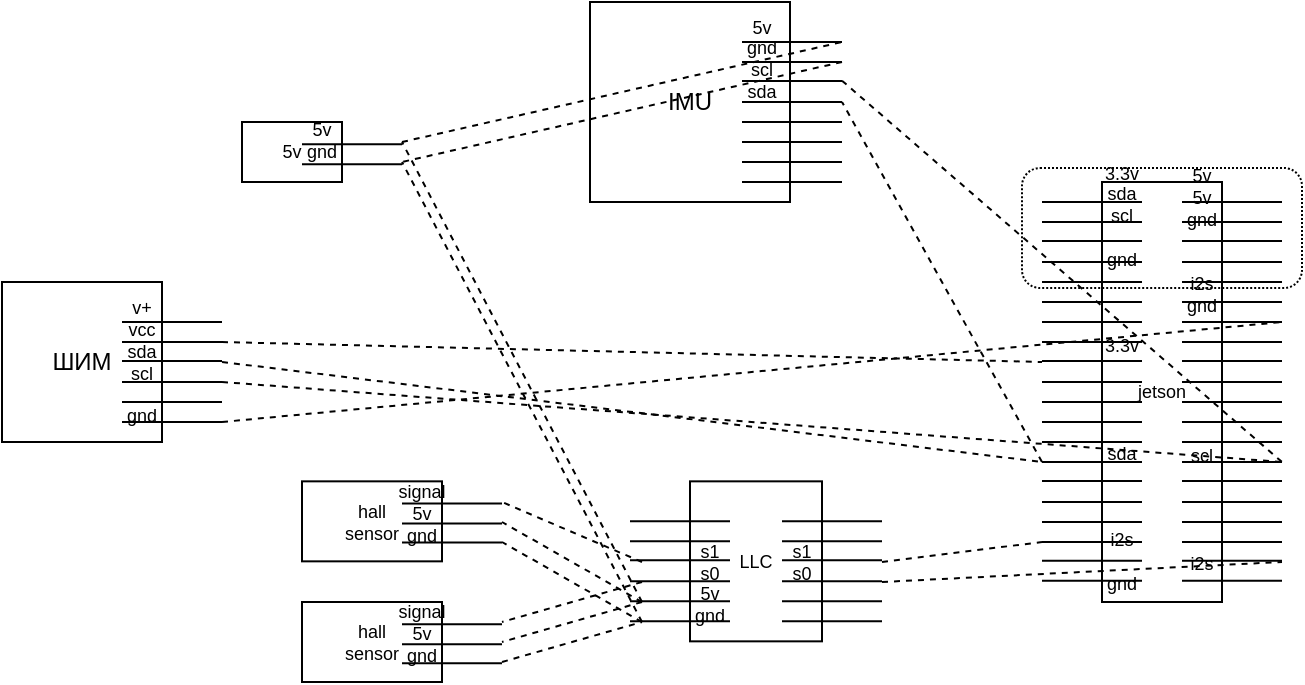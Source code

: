 <mxfile version="14.1.8" type="github">
  <diagram id="JsutUQx6NK4XxqGc4MJt" name="Page-1">
    <mxGraphModel dx="796" dy="476" grid="1" gridSize="10" guides="1" tooltips="1" connect="1" arrows="1" fold="1" page="1" pageScale="1" pageWidth="413" pageHeight="583" math="0" shadow="0">
      <root>
        <mxCell id="0" />
        <mxCell id="1" parent="0" />
        <mxCell id="KwUh2jPh4wp6yOu8MJGP-1" value="ШИМ" style="whiteSpace=wrap;html=1;aspect=fixed;" parent="1" vertex="1">
          <mxGeometry x="90" y="250" width="80" height="80" as="geometry" />
        </mxCell>
        <mxCell id="KwUh2jPh4wp6yOu8MJGP-2" value="" style="endArrow=none;html=1;" parent="1" edge="1">
          <mxGeometry width="50" height="50" relative="1" as="geometry">
            <mxPoint x="150" y="270" as="sourcePoint" />
            <mxPoint x="200" y="270" as="targetPoint" />
          </mxGeometry>
        </mxCell>
        <mxCell id="KwUh2jPh4wp6yOu8MJGP-3" value="" style="endArrow=none;html=1;" parent="1" edge="1">
          <mxGeometry width="50" height="50" relative="1" as="geometry">
            <mxPoint x="150" y="280" as="sourcePoint" />
            <mxPoint x="200" y="280" as="targetPoint" />
            <Array as="points">
              <mxPoint x="170" y="280" />
            </Array>
          </mxGeometry>
        </mxCell>
        <mxCell id="KwUh2jPh4wp6yOu8MJGP-4" value="" style="endArrow=none;html=1;" parent="1" edge="1">
          <mxGeometry width="50" height="50" relative="1" as="geometry">
            <mxPoint x="150" y="289.5" as="sourcePoint" />
            <mxPoint x="200" y="289.5" as="targetPoint" />
          </mxGeometry>
        </mxCell>
        <mxCell id="KwUh2jPh4wp6yOu8MJGP-5" value="" style="endArrow=none;html=1;" parent="1" edge="1">
          <mxGeometry width="50" height="50" relative="1" as="geometry">
            <mxPoint x="150" y="300" as="sourcePoint" />
            <mxPoint x="200" y="300" as="targetPoint" />
          </mxGeometry>
        </mxCell>
        <mxCell id="KwUh2jPh4wp6yOu8MJGP-6" value="" style="endArrow=none;html=1;" parent="1" edge="1">
          <mxGeometry width="50" height="50" relative="1" as="geometry">
            <mxPoint x="150" y="310" as="sourcePoint" />
            <mxPoint x="200" y="310" as="targetPoint" />
          </mxGeometry>
        </mxCell>
        <mxCell id="KwUh2jPh4wp6yOu8MJGP-7" value="" style="endArrow=none;html=1;" parent="1" edge="1">
          <mxGeometry width="50" height="50" relative="1" as="geometry">
            <mxPoint x="150" y="320" as="sourcePoint" />
            <mxPoint x="200" y="320" as="targetPoint" />
          </mxGeometry>
        </mxCell>
        <mxCell id="KwUh2jPh4wp6yOu8MJGP-8" value="v+&lt;br style=&quot;font-size: 9px;&quot;&gt;vcc&lt;br style=&quot;font-size: 9px;&quot;&gt;sda&lt;br style=&quot;font-size: 9px;&quot;&gt;scl&lt;br style=&quot;font-size: 9px;&quot;&gt;&lt;br style=&quot;font-size: 9px;&quot;&gt;gnd" style="text;html=1;strokeColor=none;fillColor=none;align=center;verticalAlign=middle;whiteSpace=wrap;rounded=0;fontSize=9;" parent="1" vertex="1">
          <mxGeometry x="140" y="280" width="40" height="20" as="geometry" />
        </mxCell>
        <mxCell id="KwUh2jPh4wp6yOu8MJGP-10" value="jetson" style="rounded=0;whiteSpace=wrap;html=1;fontSize=9;" parent="1" vertex="1">
          <mxGeometry x="640" y="200" width="60" height="210" as="geometry" />
        </mxCell>
        <mxCell id="KwUh2jPh4wp6yOu8MJGP-18" value="" style="endArrow=none;html=1;" parent="1" edge="1">
          <mxGeometry width="50" height="50" relative="1" as="geometry">
            <mxPoint x="680" y="210" as="sourcePoint" />
            <mxPoint x="730" y="210" as="targetPoint" />
          </mxGeometry>
        </mxCell>
        <mxCell id="KwUh2jPh4wp6yOu8MJGP-19" value="" style="endArrow=none;html=1;" parent="1" edge="1">
          <mxGeometry width="50" height="50" relative="1" as="geometry">
            <mxPoint x="680" y="220" as="sourcePoint" />
            <mxPoint x="730" y="220" as="targetPoint" />
            <Array as="points">
              <mxPoint x="700" y="220" />
            </Array>
          </mxGeometry>
        </mxCell>
        <mxCell id="KwUh2jPh4wp6yOu8MJGP-20" value="" style="endArrow=none;html=1;" parent="1" edge="1">
          <mxGeometry width="50" height="50" relative="1" as="geometry">
            <mxPoint x="680" y="229.5" as="sourcePoint" />
            <mxPoint x="730" y="229.5" as="targetPoint" />
          </mxGeometry>
        </mxCell>
        <mxCell id="KwUh2jPh4wp6yOu8MJGP-21" value="" style="endArrow=none;html=1;" parent="1" edge="1">
          <mxGeometry width="50" height="50" relative="1" as="geometry">
            <mxPoint x="680" y="240" as="sourcePoint" />
            <mxPoint x="730" y="240" as="targetPoint" />
          </mxGeometry>
        </mxCell>
        <mxCell id="KwUh2jPh4wp6yOu8MJGP-22" value="" style="endArrow=none;html=1;" parent="1" edge="1">
          <mxGeometry width="50" height="50" relative="1" as="geometry">
            <mxPoint x="680" y="250" as="sourcePoint" />
            <mxPoint x="730" y="250" as="targetPoint" />
          </mxGeometry>
        </mxCell>
        <mxCell id="KwUh2jPh4wp6yOu8MJGP-23" value="" style="endArrow=none;html=1;" parent="1" edge="1">
          <mxGeometry width="50" height="50" relative="1" as="geometry">
            <mxPoint x="680" y="260" as="sourcePoint" />
            <mxPoint x="730" y="260" as="targetPoint" />
          </mxGeometry>
        </mxCell>
        <mxCell id="KwUh2jPh4wp6yOu8MJGP-24" value="5v&lt;br style=&quot;font-size: 9px&quot;&gt;5v&lt;br style=&quot;font-size: 9px&quot;&gt;gnd&lt;br style=&quot;font-size: 9px&quot;&gt;&lt;br style=&quot;font-size: 9px&quot;&gt;&lt;br style=&quot;font-size: 9px&quot;&gt;i2s&lt;br&gt;gnd&lt;br&gt;&lt;br&gt;&lt;br&gt;&lt;br&gt;&lt;br&gt;&lt;br&gt;&lt;br&gt;scl&lt;br&gt;&lt;br&gt;&lt;br&gt;&lt;br&gt;&lt;br&gt;i2s" style="text;html=1;strokeColor=none;fillColor=none;align=center;verticalAlign=middle;whiteSpace=wrap;rounded=0;fontSize=9;" parent="1" vertex="1">
          <mxGeometry x="670" y="284" width="40" height="20" as="geometry" />
        </mxCell>
        <mxCell id="KwUh2jPh4wp6yOu8MJGP-25" value="" style="endArrow=none;html=1;" parent="1" edge="1">
          <mxGeometry width="50" height="50" relative="1" as="geometry">
            <mxPoint x="610.0" y="210" as="sourcePoint" />
            <mxPoint x="660" y="210" as="targetPoint" />
          </mxGeometry>
        </mxCell>
        <mxCell id="KwUh2jPh4wp6yOu8MJGP-26" value="" style="endArrow=none;html=1;" parent="1" edge="1">
          <mxGeometry width="50" height="50" relative="1" as="geometry">
            <mxPoint x="610.0" y="220" as="sourcePoint" />
            <mxPoint x="660" y="220" as="targetPoint" />
            <Array as="points">
              <mxPoint x="630" y="220" />
            </Array>
          </mxGeometry>
        </mxCell>
        <mxCell id="KwUh2jPh4wp6yOu8MJGP-27" value="" style="endArrow=none;html=1;" parent="1" edge="1">
          <mxGeometry width="50" height="50" relative="1" as="geometry">
            <mxPoint x="610.0" y="229.5" as="sourcePoint" />
            <mxPoint x="660" y="229.5" as="targetPoint" />
          </mxGeometry>
        </mxCell>
        <mxCell id="KwUh2jPh4wp6yOu8MJGP-28" value="" style="endArrow=none;html=1;" parent="1" edge="1">
          <mxGeometry width="50" height="50" relative="1" as="geometry">
            <mxPoint x="610.0" y="240" as="sourcePoint" />
            <mxPoint x="660" y="240" as="targetPoint" />
          </mxGeometry>
        </mxCell>
        <mxCell id="KwUh2jPh4wp6yOu8MJGP-29" value="" style="endArrow=none;html=1;" parent="1" edge="1">
          <mxGeometry width="50" height="50" relative="1" as="geometry">
            <mxPoint x="610.0" y="250" as="sourcePoint" />
            <mxPoint x="660" y="250" as="targetPoint" />
          </mxGeometry>
        </mxCell>
        <mxCell id="KwUh2jPh4wp6yOu8MJGP-30" value="" style="endArrow=none;html=1;" parent="1" edge="1">
          <mxGeometry width="50" height="50" relative="1" as="geometry">
            <mxPoint x="610.0" y="260" as="sourcePoint" />
            <mxPoint x="660" y="260" as="targetPoint" />
          </mxGeometry>
        </mxCell>
        <mxCell id="KwUh2jPh4wp6yOu8MJGP-31" value="3.3v&lt;br style=&quot;font-size: 9px&quot;&gt;sda&lt;br style=&quot;font-size: 9px&quot;&gt;scl&lt;br style=&quot;font-size: 9px&quot;&gt;&lt;br style=&quot;font-size: 9px&quot;&gt;gnd&lt;br&gt;&lt;br&gt;&lt;br&gt;&lt;br&gt;3.3v&lt;br&gt;&lt;br&gt;&lt;br&gt;&lt;br&gt;&lt;br&gt;sda&lt;br&gt;&lt;br&gt;&lt;br&gt;&lt;br&gt;i2s&lt;br&gt;&lt;br&gt;gnd" style="text;html=1;strokeColor=none;fillColor=none;align=center;verticalAlign=middle;whiteSpace=wrap;rounded=0;fontSize=9;" parent="1" vertex="1">
          <mxGeometry x="630" y="288" width="40" height="20" as="geometry" />
        </mxCell>
        <mxCell id="KwUh2jPh4wp6yOu8MJGP-35" value="" style="endArrow=none;dashed=1;html=1;fontSize=9;" parent="1" edge="1">
          <mxGeometry width="50" height="50" relative="1" as="geometry">
            <mxPoint x="200" y="280" as="sourcePoint" />
            <mxPoint x="610" y="290" as="targetPoint" />
          </mxGeometry>
        </mxCell>
        <mxCell id="KwUh2jPh4wp6yOu8MJGP-36" value="" style="endArrow=none;dashed=1;html=1;fontSize=9;" parent="1" edge="1">
          <mxGeometry width="50" height="50" relative="1" as="geometry">
            <mxPoint x="200" y="290" as="sourcePoint" />
            <mxPoint x="610" y="340" as="targetPoint" />
          </mxGeometry>
        </mxCell>
        <mxCell id="KwUh2jPh4wp6yOu8MJGP-37" value="" style="endArrow=none;dashed=1;html=1;fontSize=9;" parent="1" edge="1">
          <mxGeometry width="50" height="50" relative="1" as="geometry">
            <mxPoint x="200" y="300" as="sourcePoint" />
            <mxPoint x="730" y="340" as="targetPoint" />
          </mxGeometry>
        </mxCell>
        <mxCell id="KwUh2jPh4wp6yOu8MJGP-38" value="" style="endArrow=none;dashed=1;html=1;fontSize=9;" parent="1" edge="1">
          <mxGeometry width="50" height="50" relative="1" as="geometry">
            <mxPoint x="200" y="320" as="sourcePoint" />
            <mxPoint x="730" y="270" as="targetPoint" />
          </mxGeometry>
        </mxCell>
        <mxCell id="KwUh2jPh4wp6yOu8MJGP-39" value="hall&lt;br&gt;sensor" style="rounded=0;whiteSpace=wrap;html=1;fontSize=9;" parent="1" vertex="1">
          <mxGeometry x="240" y="349.67" width="70" height="40" as="geometry" />
        </mxCell>
        <mxCell id="KwUh2jPh4wp6yOu8MJGP-44" value="" style="endArrow=none;html=1;" parent="1" edge="1">
          <mxGeometry width="50" height="50" relative="1" as="geometry">
            <mxPoint x="290" y="360.75" as="sourcePoint" />
            <mxPoint x="340" y="360.75" as="targetPoint" />
          </mxGeometry>
        </mxCell>
        <mxCell id="KwUh2jPh4wp6yOu8MJGP-45" value="" style="endArrow=none;html=1;" parent="1" edge="1">
          <mxGeometry width="50" height="50" relative="1" as="geometry">
            <mxPoint x="290" y="370.75" as="sourcePoint" />
            <mxPoint x="340" y="370.75" as="targetPoint" />
            <Array as="points">
              <mxPoint x="310" y="370.75" />
            </Array>
          </mxGeometry>
        </mxCell>
        <mxCell id="KwUh2jPh4wp6yOu8MJGP-46" value="" style="endArrow=none;html=1;" parent="1" edge="1">
          <mxGeometry width="50" height="50" relative="1" as="geometry">
            <mxPoint x="290" y="380.25" as="sourcePoint" />
            <mxPoint x="340" y="380.25" as="targetPoint" />
          </mxGeometry>
        </mxCell>
        <mxCell id="KwUh2jPh4wp6yOu8MJGP-47" value="signal&lt;br style=&quot;font-size: 9px&quot;&gt;5v&lt;br style=&quot;font-size: 9px&quot;&gt;gnd" style="text;html=1;strokeColor=none;fillColor=none;align=center;verticalAlign=middle;whiteSpace=wrap;rounded=0;fontSize=9;" parent="1" vertex="1">
          <mxGeometry x="280" y="355.67" width="40" height="20" as="geometry" />
        </mxCell>
        <mxCell id="KwUh2jPh4wp6yOu8MJGP-48" value="LLC" style="rounded=0;whiteSpace=wrap;html=1;fontSize=9;" parent="1" vertex="1">
          <mxGeometry x="434" y="349.67" width="66" height="80" as="geometry" />
        </mxCell>
        <mxCell id="KwUh2jPh4wp6yOu8MJGP-49" value="" style="endArrow=none;html=1;" parent="1" edge="1">
          <mxGeometry width="50" height="50" relative="1" as="geometry">
            <mxPoint x="480" y="369.67" as="sourcePoint" />
            <mxPoint x="530" y="369.67" as="targetPoint" />
          </mxGeometry>
        </mxCell>
        <mxCell id="KwUh2jPh4wp6yOu8MJGP-50" value="" style="endArrow=none;html=1;" parent="1" edge="1">
          <mxGeometry width="50" height="50" relative="1" as="geometry">
            <mxPoint x="480" y="379.67" as="sourcePoint" />
            <mxPoint x="530" y="379.67" as="targetPoint" />
            <Array as="points">
              <mxPoint x="500" y="379.67" />
            </Array>
          </mxGeometry>
        </mxCell>
        <mxCell id="KwUh2jPh4wp6yOu8MJGP-51" value="" style="endArrow=none;html=1;" parent="1" edge="1">
          <mxGeometry width="50" height="50" relative="1" as="geometry">
            <mxPoint x="480" y="389.17" as="sourcePoint" />
            <mxPoint x="530" y="389.17" as="targetPoint" />
          </mxGeometry>
        </mxCell>
        <mxCell id="KwUh2jPh4wp6yOu8MJGP-52" value="" style="endArrow=none;html=1;" parent="1" edge="1">
          <mxGeometry width="50" height="50" relative="1" as="geometry">
            <mxPoint x="480" y="399.67" as="sourcePoint" />
            <mxPoint x="530" y="399.67" as="targetPoint" />
          </mxGeometry>
        </mxCell>
        <mxCell id="KwUh2jPh4wp6yOu8MJGP-53" value="" style="endArrow=none;html=1;" parent="1" edge="1">
          <mxGeometry width="50" height="50" relative="1" as="geometry">
            <mxPoint x="480" y="409.67" as="sourcePoint" />
            <mxPoint x="530" y="409.67" as="targetPoint" />
          </mxGeometry>
        </mxCell>
        <mxCell id="KwUh2jPh4wp6yOu8MJGP-54" value="" style="endArrow=none;html=1;" parent="1" edge="1">
          <mxGeometry width="50" height="50" relative="1" as="geometry">
            <mxPoint x="480" y="419.67" as="sourcePoint" />
            <mxPoint x="530" y="419.67" as="targetPoint" />
          </mxGeometry>
        </mxCell>
        <mxCell id="KwUh2jPh4wp6yOu8MJGP-55" value="&lt;br style=&quot;font-size: 9px&quot;&gt;&lt;br style=&quot;font-size: 9px&quot;&gt;s1&lt;br style=&quot;font-size: 9px&quot;&gt;s0&lt;br&gt;&lt;br&gt;&lt;br style=&quot;font-size: 9px&quot;&gt;" style="text;html=1;strokeColor=none;fillColor=none;align=center;verticalAlign=middle;whiteSpace=wrap;rounded=0;fontSize=9;" parent="1" vertex="1">
          <mxGeometry x="470" y="379.67" width="40" height="20" as="geometry" />
        </mxCell>
        <mxCell id="KwUh2jPh4wp6yOu8MJGP-56" value="" style="endArrow=none;html=1;" parent="1" edge="1">
          <mxGeometry width="50" height="50" relative="1" as="geometry">
            <mxPoint x="404.0" y="369.67" as="sourcePoint" />
            <mxPoint x="454" y="369.67" as="targetPoint" />
          </mxGeometry>
        </mxCell>
        <mxCell id="KwUh2jPh4wp6yOu8MJGP-57" value="" style="endArrow=none;html=1;" parent="1" edge="1">
          <mxGeometry width="50" height="50" relative="1" as="geometry">
            <mxPoint x="404.0" y="379.67" as="sourcePoint" />
            <mxPoint x="454" y="379.67" as="targetPoint" />
            <Array as="points">
              <mxPoint x="424" y="379.67" />
            </Array>
          </mxGeometry>
        </mxCell>
        <mxCell id="KwUh2jPh4wp6yOu8MJGP-58" value="" style="endArrow=none;html=1;" parent="1" edge="1">
          <mxGeometry width="50" height="50" relative="1" as="geometry">
            <mxPoint x="404.0" y="389.17" as="sourcePoint" />
            <mxPoint x="454" y="389.17" as="targetPoint" />
          </mxGeometry>
        </mxCell>
        <mxCell id="KwUh2jPh4wp6yOu8MJGP-59" value="" style="endArrow=none;html=1;" parent="1" edge="1">
          <mxGeometry width="50" height="50" relative="1" as="geometry">
            <mxPoint x="404.0" y="399.67" as="sourcePoint" />
            <mxPoint x="454" y="399.67" as="targetPoint" />
          </mxGeometry>
        </mxCell>
        <mxCell id="KwUh2jPh4wp6yOu8MJGP-60" value="" style="endArrow=none;html=1;" parent="1" edge="1">
          <mxGeometry width="50" height="50" relative="1" as="geometry">
            <mxPoint x="404.0" y="409.67" as="sourcePoint" />
            <mxPoint x="454" y="409.67" as="targetPoint" />
          </mxGeometry>
        </mxCell>
        <mxCell id="KwUh2jPh4wp6yOu8MJGP-61" value="" style="endArrow=none;html=1;" parent="1" edge="1">
          <mxGeometry width="50" height="50" relative="1" as="geometry">
            <mxPoint x="404.0" y="419.67" as="sourcePoint" />
            <mxPoint x="454" y="419.67" as="targetPoint" />
          </mxGeometry>
        </mxCell>
        <mxCell id="KwUh2jPh4wp6yOu8MJGP-62" value="&lt;br&gt;&lt;br&gt;s1&lt;br&gt;s0&lt;br&gt;5v&lt;br&gt;gnd" style="text;html=1;strokeColor=none;fillColor=none;align=center;verticalAlign=middle;whiteSpace=wrap;rounded=0;fontSize=9;" parent="1" vertex="1">
          <mxGeometry x="424" y="380.0" width="40" height="20" as="geometry" />
        </mxCell>
        <mxCell id="KwUh2jPh4wp6yOu8MJGP-63" value="hall&lt;br&gt;sensor" style="rounded=0;whiteSpace=wrap;html=1;fontSize=9;" parent="1" vertex="1">
          <mxGeometry x="240" y="410" width="70" height="40" as="geometry" />
        </mxCell>
        <mxCell id="KwUh2jPh4wp6yOu8MJGP-64" value="" style="endArrow=none;html=1;" parent="1" edge="1">
          <mxGeometry width="50" height="50" relative="1" as="geometry">
            <mxPoint x="290" y="421.08" as="sourcePoint" />
            <mxPoint x="340" y="421.08" as="targetPoint" />
          </mxGeometry>
        </mxCell>
        <mxCell id="KwUh2jPh4wp6yOu8MJGP-65" value="" style="endArrow=none;html=1;" parent="1" edge="1">
          <mxGeometry width="50" height="50" relative="1" as="geometry">
            <mxPoint x="290" y="431.08" as="sourcePoint" />
            <mxPoint x="340" y="431.08" as="targetPoint" />
            <Array as="points">
              <mxPoint x="310" y="431.08" />
            </Array>
          </mxGeometry>
        </mxCell>
        <mxCell id="KwUh2jPh4wp6yOu8MJGP-66" value="" style="endArrow=none;html=1;" parent="1" edge="1">
          <mxGeometry width="50" height="50" relative="1" as="geometry">
            <mxPoint x="290" y="440.58" as="sourcePoint" />
            <mxPoint x="340" y="440.58" as="targetPoint" />
          </mxGeometry>
        </mxCell>
        <mxCell id="KwUh2jPh4wp6yOu8MJGP-67" value="signal&lt;br style=&quot;font-size: 9px&quot;&gt;5v&lt;br style=&quot;font-size: 9px&quot;&gt;gnd" style="text;html=1;strokeColor=none;fillColor=none;align=center;verticalAlign=middle;whiteSpace=wrap;rounded=0;fontSize=9;" parent="1" vertex="1">
          <mxGeometry x="280" y="416" width="40" height="20" as="geometry" />
        </mxCell>
        <mxCell id="KwUh2jPh4wp6yOu8MJGP-68" value="" style="endArrow=none;dashed=1;html=1;fontSize=9;" parent="1" edge="1">
          <mxGeometry width="50" height="50" relative="1" as="geometry">
            <mxPoint x="340" y="440" as="sourcePoint" />
            <mxPoint x="410" y="420" as="targetPoint" />
          </mxGeometry>
        </mxCell>
        <mxCell id="KwUh2jPh4wp6yOu8MJGP-69" value="" style="endArrow=none;dashed=1;html=1;fontSize=9;" parent="1" edge="1">
          <mxGeometry width="50" height="50" relative="1" as="geometry">
            <mxPoint x="410" y="410" as="sourcePoint" />
            <mxPoint x="340" y="430" as="targetPoint" />
          </mxGeometry>
        </mxCell>
        <mxCell id="KwUh2jPh4wp6yOu8MJGP-70" value="" style="endArrow=none;dashed=1;html=1;fontSize=9;" parent="1" edge="1">
          <mxGeometry width="50" height="50" relative="1" as="geometry">
            <mxPoint x="410" y="400" as="sourcePoint" />
            <mxPoint x="340" y="420" as="targetPoint" />
          </mxGeometry>
        </mxCell>
        <mxCell id="KwUh2jPh4wp6yOu8MJGP-71" value="" style="endArrow=none;dashed=1;html=1;fontSize=9;" parent="1" edge="1">
          <mxGeometry width="50" height="50" relative="1" as="geometry">
            <mxPoint x="410" y="420" as="sourcePoint" />
            <mxPoint x="340" y="380" as="targetPoint" />
          </mxGeometry>
        </mxCell>
        <mxCell id="KwUh2jPh4wp6yOu8MJGP-72" value="" style="endArrow=none;dashed=1;html=1;fontSize=9;" parent="1" edge="1">
          <mxGeometry width="50" height="50" relative="1" as="geometry">
            <mxPoint x="410" y="410" as="sourcePoint" />
            <mxPoint x="340" y="370" as="targetPoint" />
          </mxGeometry>
        </mxCell>
        <mxCell id="KwUh2jPh4wp6yOu8MJGP-73" value="" style="endArrow=none;dashed=1;html=1;fontSize=9;" parent="1" edge="1">
          <mxGeometry width="50" height="50" relative="1" as="geometry">
            <mxPoint x="410" y="390" as="sourcePoint" />
            <mxPoint x="340" y="360" as="targetPoint" />
          </mxGeometry>
        </mxCell>
        <mxCell id="KwUh2jPh4wp6yOu8MJGP-74" value="" style="endArrow=none;html=1;" parent="1" edge="1">
          <mxGeometry width="50" height="50" relative="1" as="geometry">
            <mxPoint x="680" y="270" as="sourcePoint" />
            <mxPoint x="730" y="270" as="targetPoint" />
          </mxGeometry>
        </mxCell>
        <mxCell id="KwUh2jPh4wp6yOu8MJGP-75" value="" style="endArrow=none;html=1;" parent="1" edge="1">
          <mxGeometry width="50" height="50" relative="1" as="geometry">
            <mxPoint x="680" y="280" as="sourcePoint" />
            <mxPoint x="730" y="280" as="targetPoint" />
            <Array as="points">
              <mxPoint x="700" y="280" />
            </Array>
          </mxGeometry>
        </mxCell>
        <mxCell id="KwUh2jPh4wp6yOu8MJGP-76" value="" style="endArrow=none;html=1;" parent="1" edge="1">
          <mxGeometry width="50" height="50" relative="1" as="geometry">
            <mxPoint x="680" y="289.5" as="sourcePoint" />
            <mxPoint x="730" y="289.5" as="targetPoint" />
          </mxGeometry>
        </mxCell>
        <mxCell id="KwUh2jPh4wp6yOu8MJGP-77" value="" style="endArrow=none;html=1;" parent="1" edge="1">
          <mxGeometry width="50" height="50" relative="1" as="geometry">
            <mxPoint x="680" y="300" as="sourcePoint" />
            <mxPoint x="730" y="300" as="targetPoint" />
          </mxGeometry>
        </mxCell>
        <mxCell id="KwUh2jPh4wp6yOu8MJGP-78" value="" style="endArrow=none;html=1;" parent="1" edge="1">
          <mxGeometry width="50" height="50" relative="1" as="geometry">
            <mxPoint x="680" y="310" as="sourcePoint" />
            <mxPoint x="730" y="310" as="targetPoint" />
          </mxGeometry>
        </mxCell>
        <mxCell id="KwUh2jPh4wp6yOu8MJGP-79" value="" style="endArrow=none;html=1;" parent="1" edge="1">
          <mxGeometry width="50" height="50" relative="1" as="geometry">
            <mxPoint x="680" y="320" as="sourcePoint" />
            <mxPoint x="730" y="320" as="targetPoint" />
          </mxGeometry>
        </mxCell>
        <mxCell id="KwUh2jPh4wp6yOu8MJGP-80" value="" style="endArrow=none;html=1;" parent="1" edge="1">
          <mxGeometry width="50" height="50" relative="1" as="geometry">
            <mxPoint x="610.0" y="270" as="sourcePoint" />
            <mxPoint x="660" y="270" as="targetPoint" />
          </mxGeometry>
        </mxCell>
        <mxCell id="KwUh2jPh4wp6yOu8MJGP-81" value="" style="endArrow=none;html=1;" parent="1" edge="1">
          <mxGeometry width="50" height="50" relative="1" as="geometry">
            <mxPoint x="610.0" y="280" as="sourcePoint" />
            <mxPoint x="660" y="280" as="targetPoint" />
            <Array as="points">
              <mxPoint x="630" y="280" />
            </Array>
          </mxGeometry>
        </mxCell>
        <mxCell id="KwUh2jPh4wp6yOu8MJGP-82" value="" style="endArrow=none;html=1;" parent="1" edge="1">
          <mxGeometry width="50" height="50" relative="1" as="geometry">
            <mxPoint x="610.0" y="289.5" as="sourcePoint" />
            <mxPoint x="660" y="289.5" as="targetPoint" />
          </mxGeometry>
        </mxCell>
        <mxCell id="KwUh2jPh4wp6yOu8MJGP-83" value="" style="endArrow=none;html=1;" parent="1" edge="1">
          <mxGeometry width="50" height="50" relative="1" as="geometry">
            <mxPoint x="610.0" y="300" as="sourcePoint" />
            <mxPoint x="660" y="300" as="targetPoint" />
          </mxGeometry>
        </mxCell>
        <mxCell id="KwUh2jPh4wp6yOu8MJGP-84" value="" style="endArrow=none;html=1;" parent="1" edge="1">
          <mxGeometry width="50" height="50" relative="1" as="geometry">
            <mxPoint x="610.0" y="310" as="sourcePoint" />
            <mxPoint x="660" y="310" as="targetPoint" />
          </mxGeometry>
        </mxCell>
        <mxCell id="KwUh2jPh4wp6yOu8MJGP-85" value="" style="endArrow=none;html=1;" parent="1" edge="1">
          <mxGeometry width="50" height="50" relative="1" as="geometry">
            <mxPoint x="610.0" y="320" as="sourcePoint" />
            <mxPoint x="660" y="320" as="targetPoint" />
          </mxGeometry>
        </mxCell>
        <mxCell id="KwUh2jPh4wp6yOu8MJGP-86" value="" style="endArrow=none;html=1;" parent="1" edge="1">
          <mxGeometry width="50" height="50" relative="1" as="geometry">
            <mxPoint x="680" y="330" as="sourcePoint" />
            <mxPoint x="730" y="330" as="targetPoint" />
          </mxGeometry>
        </mxCell>
        <mxCell id="KwUh2jPh4wp6yOu8MJGP-87" value="" style="endArrow=none;html=1;" parent="1" edge="1">
          <mxGeometry width="50" height="50" relative="1" as="geometry">
            <mxPoint x="680" y="340" as="sourcePoint" />
            <mxPoint x="730" y="340" as="targetPoint" />
            <Array as="points">
              <mxPoint x="700" y="340" />
            </Array>
          </mxGeometry>
        </mxCell>
        <mxCell id="KwUh2jPh4wp6yOu8MJGP-88" value="" style="endArrow=none;html=1;" parent="1" edge="1">
          <mxGeometry width="50" height="50" relative="1" as="geometry">
            <mxPoint x="680" y="349.5" as="sourcePoint" />
            <mxPoint x="730" y="349.5" as="targetPoint" />
          </mxGeometry>
        </mxCell>
        <mxCell id="KwUh2jPh4wp6yOu8MJGP-89" value="" style="endArrow=none;html=1;" parent="1" edge="1">
          <mxGeometry width="50" height="50" relative="1" as="geometry">
            <mxPoint x="680" y="360" as="sourcePoint" />
            <mxPoint x="730" y="360" as="targetPoint" />
          </mxGeometry>
        </mxCell>
        <mxCell id="KwUh2jPh4wp6yOu8MJGP-90" value="" style="endArrow=none;html=1;" parent="1" edge="1">
          <mxGeometry width="50" height="50" relative="1" as="geometry">
            <mxPoint x="680" y="370" as="sourcePoint" />
            <mxPoint x="730" y="370" as="targetPoint" />
          </mxGeometry>
        </mxCell>
        <mxCell id="KwUh2jPh4wp6yOu8MJGP-91" value="" style="endArrow=none;html=1;" parent="1" edge="1">
          <mxGeometry width="50" height="50" relative="1" as="geometry">
            <mxPoint x="680" y="380" as="sourcePoint" />
            <mxPoint x="730" y="380" as="targetPoint" />
          </mxGeometry>
        </mxCell>
        <mxCell id="KwUh2jPh4wp6yOu8MJGP-92" value="" style="endArrow=none;html=1;" parent="1" edge="1">
          <mxGeometry width="50" height="50" relative="1" as="geometry">
            <mxPoint x="610.0" y="330" as="sourcePoint" />
            <mxPoint x="660" y="330" as="targetPoint" />
          </mxGeometry>
        </mxCell>
        <mxCell id="KwUh2jPh4wp6yOu8MJGP-93" value="" style="endArrow=none;html=1;" parent="1" edge="1">
          <mxGeometry width="50" height="50" relative="1" as="geometry">
            <mxPoint x="610.0" y="340" as="sourcePoint" />
            <mxPoint x="660" y="340" as="targetPoint" />
            <Array as="points">
              <mxPoint x="630" y="340" />
            </Array>
          </mxGeometry>
        </mxCell>
        <mxCell id="KwUh2jPh4wp6yOu8MJGP-94" value="" style="endArrow=none;html=1;" parent="1" edge="1">
          <mxGeometry width="50" height="50" relative="1" as="geometry">
            <mxPoint x="610.0" y="349.5" as="sourcePoint" />
            <mxPoint x="660" y="349.5" as="targetPoint" />
          </mxGeometry>
        </mxCell>
        <mxCell id="KwUh2jPh4wp6yOu8MJGP-95" value="" style="endArrow=none;html=1;" parent="1" edge="1">
          <mxGeometry width="50" height="50" relative="1" as="geometry">
            <mxPoint x="610.0" y="360" as="sourcePoint" />
            <mxPoint x="660" y="360" as="targetPoint" />
          </mxGeometry>
        </mxCell>
        <mxCell id="KwUh2jPh4wp6yOu8MJGP-96" value="" style="endArrow=none;html=1;" parent="1" edge="1">
          <mxGeometry width="50" height="50" relative="1" as="geometry">
            <mxPoint x="610.0" y="370" as="sourcePoint" />
            <mxPoint x="660" y="370" as="targetPoint" />
          </mxGeometry>
        </mxCell>
        <mxCell id="KwUh2jPh4wp6yOu8MJGP-97" value="" style="endArrow=none;html=1;" parent="1" edge="1">
          <mxGeometry width="50" height="50" relative="1" as="geometry">
            <mxPoint x="610.0" y="380" as="sourcePoint" />
            <mxPoint x="660" y="380" as="targetPoint" />
          </mxGeometry>
        </mxCell>
        <mxCell id="KwUh2jPh4wp6yOu8MJGP-98" value="" style="endArrow=none;html=1;" parent="1" edge="1">
          <mxGeometry width="50" height="50" relative="1" as="geometry">
            <mxPoint x="680" y="389.34" as="sourcePoint" />
            <mxPoint x="730" y="389.34" as="targetPoint" />
          </mxGeometry>
        </mxCell>
        <mxCell id="KwUh2jPh4wp6yOu8MJGP-99" value="" style="endArrow=none;html=1;" parent="1" edge="1">
          <mxGeometry width="50" height="50" relative="1" as="geometry">
            <mxPoint x="680" y="399.34" as="sourcePoint" />
            <mxPoint x="730" y="399.34" as="targetPoint" />
          </mxGeometry>
        </mxCell>
        <mxCell id="KwUh2jPh4wp6yOu8MJGP-100" value="" style="endArrow=none;html=1;" parent="1" edge="1">
          <mxGeometry width="50" height="50" relative="1" as="geometry">
            <mxPoint x="610.0" y="389.34" as="sourcePoint" />
            <mxPoint x="660" y="389.34" as="targetPoint" />
          </mxGeometry>
        </mxCell>
        <mxCell id="KwUh2jPh4wp6yOu8MJGP-101" value="" style="endArrow=none;html=1;" parent="1" edge="1">
          <mxGeometry width="50" height="50" relative="1" as="geometry">
            <mxPoint x="610.0" y="399.34" as="sourcePoint" />
            <mxPoint x="660" y="399.34" as="targetPoint" />
          </mxGeometry>
        </mxCell>
        <mxCell id="KwUh2jPh4wp6yOu8MJGP-104" value="" style="endArrow=none;dashed=1;html=1;fontSize=9;" parent="1" edge="1">
          <mxGeometry width="50" height="50" relative="1" as="geometry">
            <mxPoint x="530" y="400" as="sourcePoint" />
            <mxPoint x="730" y="390" as="targetPoint" />
          </mxGeometry>
        </mxCell>
        <mxCell id="KwUh2jPh4wp6yOu8MJGP-105" value="" style="endArrow=none;dashed=1;html=1;fontSize=9;" parent="1" edge="1">
          <mxGeometry width="50" height="50" relative="1" as="geometry">
            <mxPoint x="530" y="390" as="sourcePoint" />
            <mxPoint x="610" y="380" as="targetPoint" />
          </mxGeometry>
        </mxCell>
        <mxCell id="KwUh2jPh4wp6yOu8MJGP-106" value="" style="endArrow=none;dashed=1;html=1;fontSize=9;" parent="1" edge="1">
          <mxGeometry width="50" height="50" relative="1" as="geometry">
            <mxPoint x="410" y="410" as="sourcePoint" />
            <mxPoint x="290" y="180" as="targetPoint" />
          </mxGeometry>
        </mxCell>
        <mxCell id="KwUh2jPh4wp6yOu8MJGP-107" value="" style="endArrow=none;dashed=1;html=1;fontSize=9;" parent="1" edge="1">
          <mxGeometry width="50" height="50" relative="1" as="geometry">
            <mxPoint x="410" y="420" as="sourcePoint" />
            <mxPoint x="290" y="190" as="targetPoint" />
          </mxGeometry>
        </mxCell>
        <mxCell id="KwUh2jPh4wp6yOu8MJGP-108" value="IMU" style="whiteSpace=wrap;html=1;aspect=fixed;" parent="1" vertex="1">
          <mxGeometry x="384" y="110" width="100" height="100" as="geometry" />
        </mxCell>
        <mxCell id="KwUh2jPh4wp6yOu8MJGP-109" value="" style="endArrow=none;html=1;" parent="1" edge="1">
          <mxGeometry width="50" height="50" relative="1" as="geometry">
            <mxPoint x="460" y="130" as="sourcePoint" />
            <mxPoint x="510" y="130" as="targetPoint" />
          </mxGeometry>
        </mxCell>
        <mxCell id="KwUh2jPh4wp6yOu8MJGP-110" value="" style="endArrow=none;html=1;" parent="1" edge="1">
          <mxGeometry width="50" height="50" relative="1" as="geometry">
            <mxPoint x="460" y="140" as="sourcePoint" />
            <mxPoint x="510" y="140" as="targetPoint" />
            <Array as="points">
              <mxPoint x="480" y="140" />
            </Array>
          </mxGeometry>
        </mxCell>
        <mxCell id="KwUh2jPh4wp6yOu8MJGP-111" value="" style="endArrow=none;html=1;" parent="1" edge="1">
          <mxGeometry width="50" height="50" relative="1" as="geometry">
            <mxPoint x="460" y="149.5" as="sourcePoint" />
            <mxPoint x="510" y="149.5" as="targetPoint" />
          </mxGeometry>
        </mxCell>
        <mxCell id="KwUh2jPh4wp6yOu8MJGP-112" value="" style="endArrow=none;html=1;" parent="1" edge="1">
          <mxGeometry width="50" height="50" relative="1" as="geometry">
            <mxPoint x="460" y="160" as="sourcePoint" />
            <mxPoint x="510" y="160" as="targetPoint" />
          </mxGeometry>
        </mxCell>
        <mxCell id="KwUh2jPh4wp6yOu8MJGP-113" value="" style="endArrow=none;html=1;" parent="1" edge="1">
          <mxGeometry width="50" height="50" relative="1" as="geometry">
            <mxPoint x="460" y="170" as="sourcePoint" />
            <mxPoint x="510" y="170" as="targetPoint" />
          </mxGeometry>
        </mxCell>
        <mxCell id="KwUh2jPh4wp6yOu8MJGP-114" value="" style="endArrow=none;html=1;" parent="1" edge="1">
          <mxGeometry width="50" height="50" relative="1" as="geometry">
            <mxPoint x="460" y="180" as="sourcePoint" />
            <mxPoint x="510" y="180" as="targetPoint" />
          </mxGeometry>
        </mxCell>
        <mxCell id="KwUh2jPh4wp6yOu8MJGP-115" value="5v&lt;br style=&quot;font-size: 9px&quot;&gt;gnd&lt;br style=&quot;font-size: 9px&quot;&gt;scl&lt;br style=&quot;font-size: 9px&quot;&gt;sda&lt;br style=&quot;font-size: 9px&quot;&gt;&lt;br style=&quot;font-size: 9px&quot;&gt;" style="text;html=1;strokeColor=none;fillColor=none;align=center;verticalAlign=middle;whiteSpace=wrap;rounded=0;fontSize=9;" parent="1" vertex="1">
          <mxGeometry x="450" y="134" width="40" height="20" as="geometry" />
        </mxCell>
        <mxCell id="KwUh2jPh4wp6yOu8MJGP-116" value="" style="endArrow=none;html=1;" parent="1" edge="1">
          <mxGeometry width="50" height="50" relative="1" as="geometry">
            <mxPoint x="460" y="190" as="sourcePoint" />
            <mxPoint x="510" y="190" as="targetPoint" />
          </mxGeometry>
        </mxCell>
        <mxCell id="KwUh2jPh4wp6yOu8MJGP-117" value="" style="endArrow=none;html=1;" parent="1" edge="1">
          <mxGeometry width="50" height="50" relative="1" as="geometry">
            <mxPoint x="460" y="200" as="sourcePoint" />
            <mxPoint x="510" y="200" as="targetPoint" />
          </mxGeometry>
        </mxCell>
        <mxCell id="KwUh2jPh4wp6yOu8MJGP-119" value="" style="endArrow=none;dashed=1;html=1;fontSize=9;" parent="1" edge="1">
          <mxGeometry width="50" height="50" relative="1" as="geometry">
            <mxPoint x="290" y="180" as="sourcePoint" />
            <mxPoint x="510" y="130" as="targetPoint" />
          </mxGeometry>
        </mxCell>
        <mxCell id="KwUh2jPh4wp6yOu8MJGP-120" value="" style="endArrow=none;dashed=1;html=1;fontSize=9;" parent="1" edge="1">
          <mxGeometry width="50" height="50" relative="1" as="geometry">
            <mxPoint x="510" y="140" as="sourcePoint" />
            <mxPoint x="290" y="190" as="targetPoint" />
          </mxGeometry>
        </mxCell>
        <mxCell id="KwUh2jPh4wp6yOu8MJGP-121" value="" style="endArrow=none;dashed=1;html=1;fontSize=9;" parent="1" edge="1">
          <mxGeometry width="50" height="50" relative="1" as="geometry">
            <mxPoint x="510" y="149.333" as="sourcePoint" />
            <mxPoint x="730" y="340" as="targetPoint" />
          </mxGeometry>
        </mxCell>
        <mxCell id="KwUh2jPh4wp6yOu8MJGP-122" value="" style="endArrow=none;dashed=1;html=1;fontSize=9;" parent="1" edge="1">
          <mxGeometry width="50" height="50" relative="1" as="geometry">
            <mxPoint x="610" y="340" as="sourcePoint" />
            <mxPoint x="510" y="160" as="targetPoint" />
          </mxGeometry>
        </mxCell>
        <mxCell id="1xQy0t3dI2rBJtauFKF1-1" value="5v" style="rounded=0;whiteSpace=wrap;html=1;fontSize=9;" parent="1" vertex="1">
          <mxGeometry x="210" y="170" width="50" height="30" as="geometry" />
        </mxCell>
        <mxCell id="1xQy0t3dI2rBJtauFKF1-2" value="" style="endArrow=none;html=1;" parent="1" edge="1">
          <mxGeometry width="50" height="50" relative="1" as="geometry">
            <mxPoint x="240" y="181.08" as="sourcePoint" />
            <mxPoint x="290" y="181.08" as="targetPoint" />
          </mxGeometry>
        </mxCell>
        <mxCell id="1xQy0t3dI2rBJtauFKF1-3" value="" style="endArrow=none;html=1;" parent="1" edge="1">
          <mxGeometry width="50" height="50" relative="1" as="geometry">
            <mxPoint x="240" y="191.08" as="sourcePoint" />
            <mxPoint x="290" y="191.08" as="targetPoint" />
            <Array as="points">
              <mxPoint x="260" y="191.08" />
            </Array>
          </mxGeometry>
        </mxCell>
        <mxCell id="1xQy0t3dI2rBJtauFKF1-5" value="5v&lt;br style=&quot;font-size: 9px&quot;&gt;gnd" style="text;html=1;strokeColor=none;fillColor=none;align=center;verticalAlign=middle;whiteSpace=wrap;rounded=0;fontSize=9;" parent="1" vertex="1">
          <mxGeometry x="230" y="169.0" width="40" height="20" as="geometry" />
        </mxCell>
        <mxCell id="1xQy0t3dI2rBJtauFKF1-6" value="" style="rounded=1;whiteSpace=wrap;html=1;fontSize=9;fillColor=none;dashed=1;dashPattern=1 1;" parent="1" vertex="1">
          <mxGeometry x="600" y="193" width="140" height="60" as="geometry" />
        </mxCell>
      </root>
    </mxGraphModel>
  </diagram>
</mxfile>
